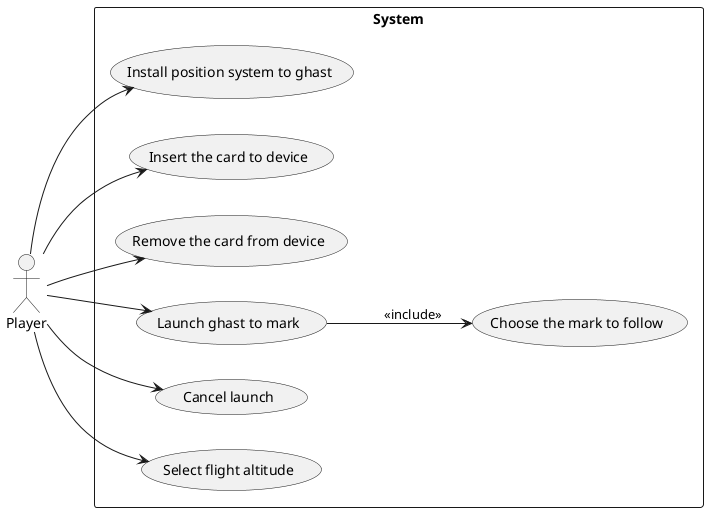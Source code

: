 @startuml
left to right direction

actor Player as player

rectangle System {
  usecase "Install position system to ghast" as install
  usecase "Insert the card to device" as mapInsert
  usecase "Remove the card from device" as mapRemove
  usecase "Choose the mark to follow" as markSelect
  usecase "Launch ghast to mark" as launch
  usecase "Cancel launch" as cancel
  usecase "Select flight altitude" as altitudeSelect
}

player --> install
player --> mapInsert
player --> mapRemove
player --> altitudeSelect
player --> launch
player --> cancel

launch --> markSelect : <<include>>

@enduml
